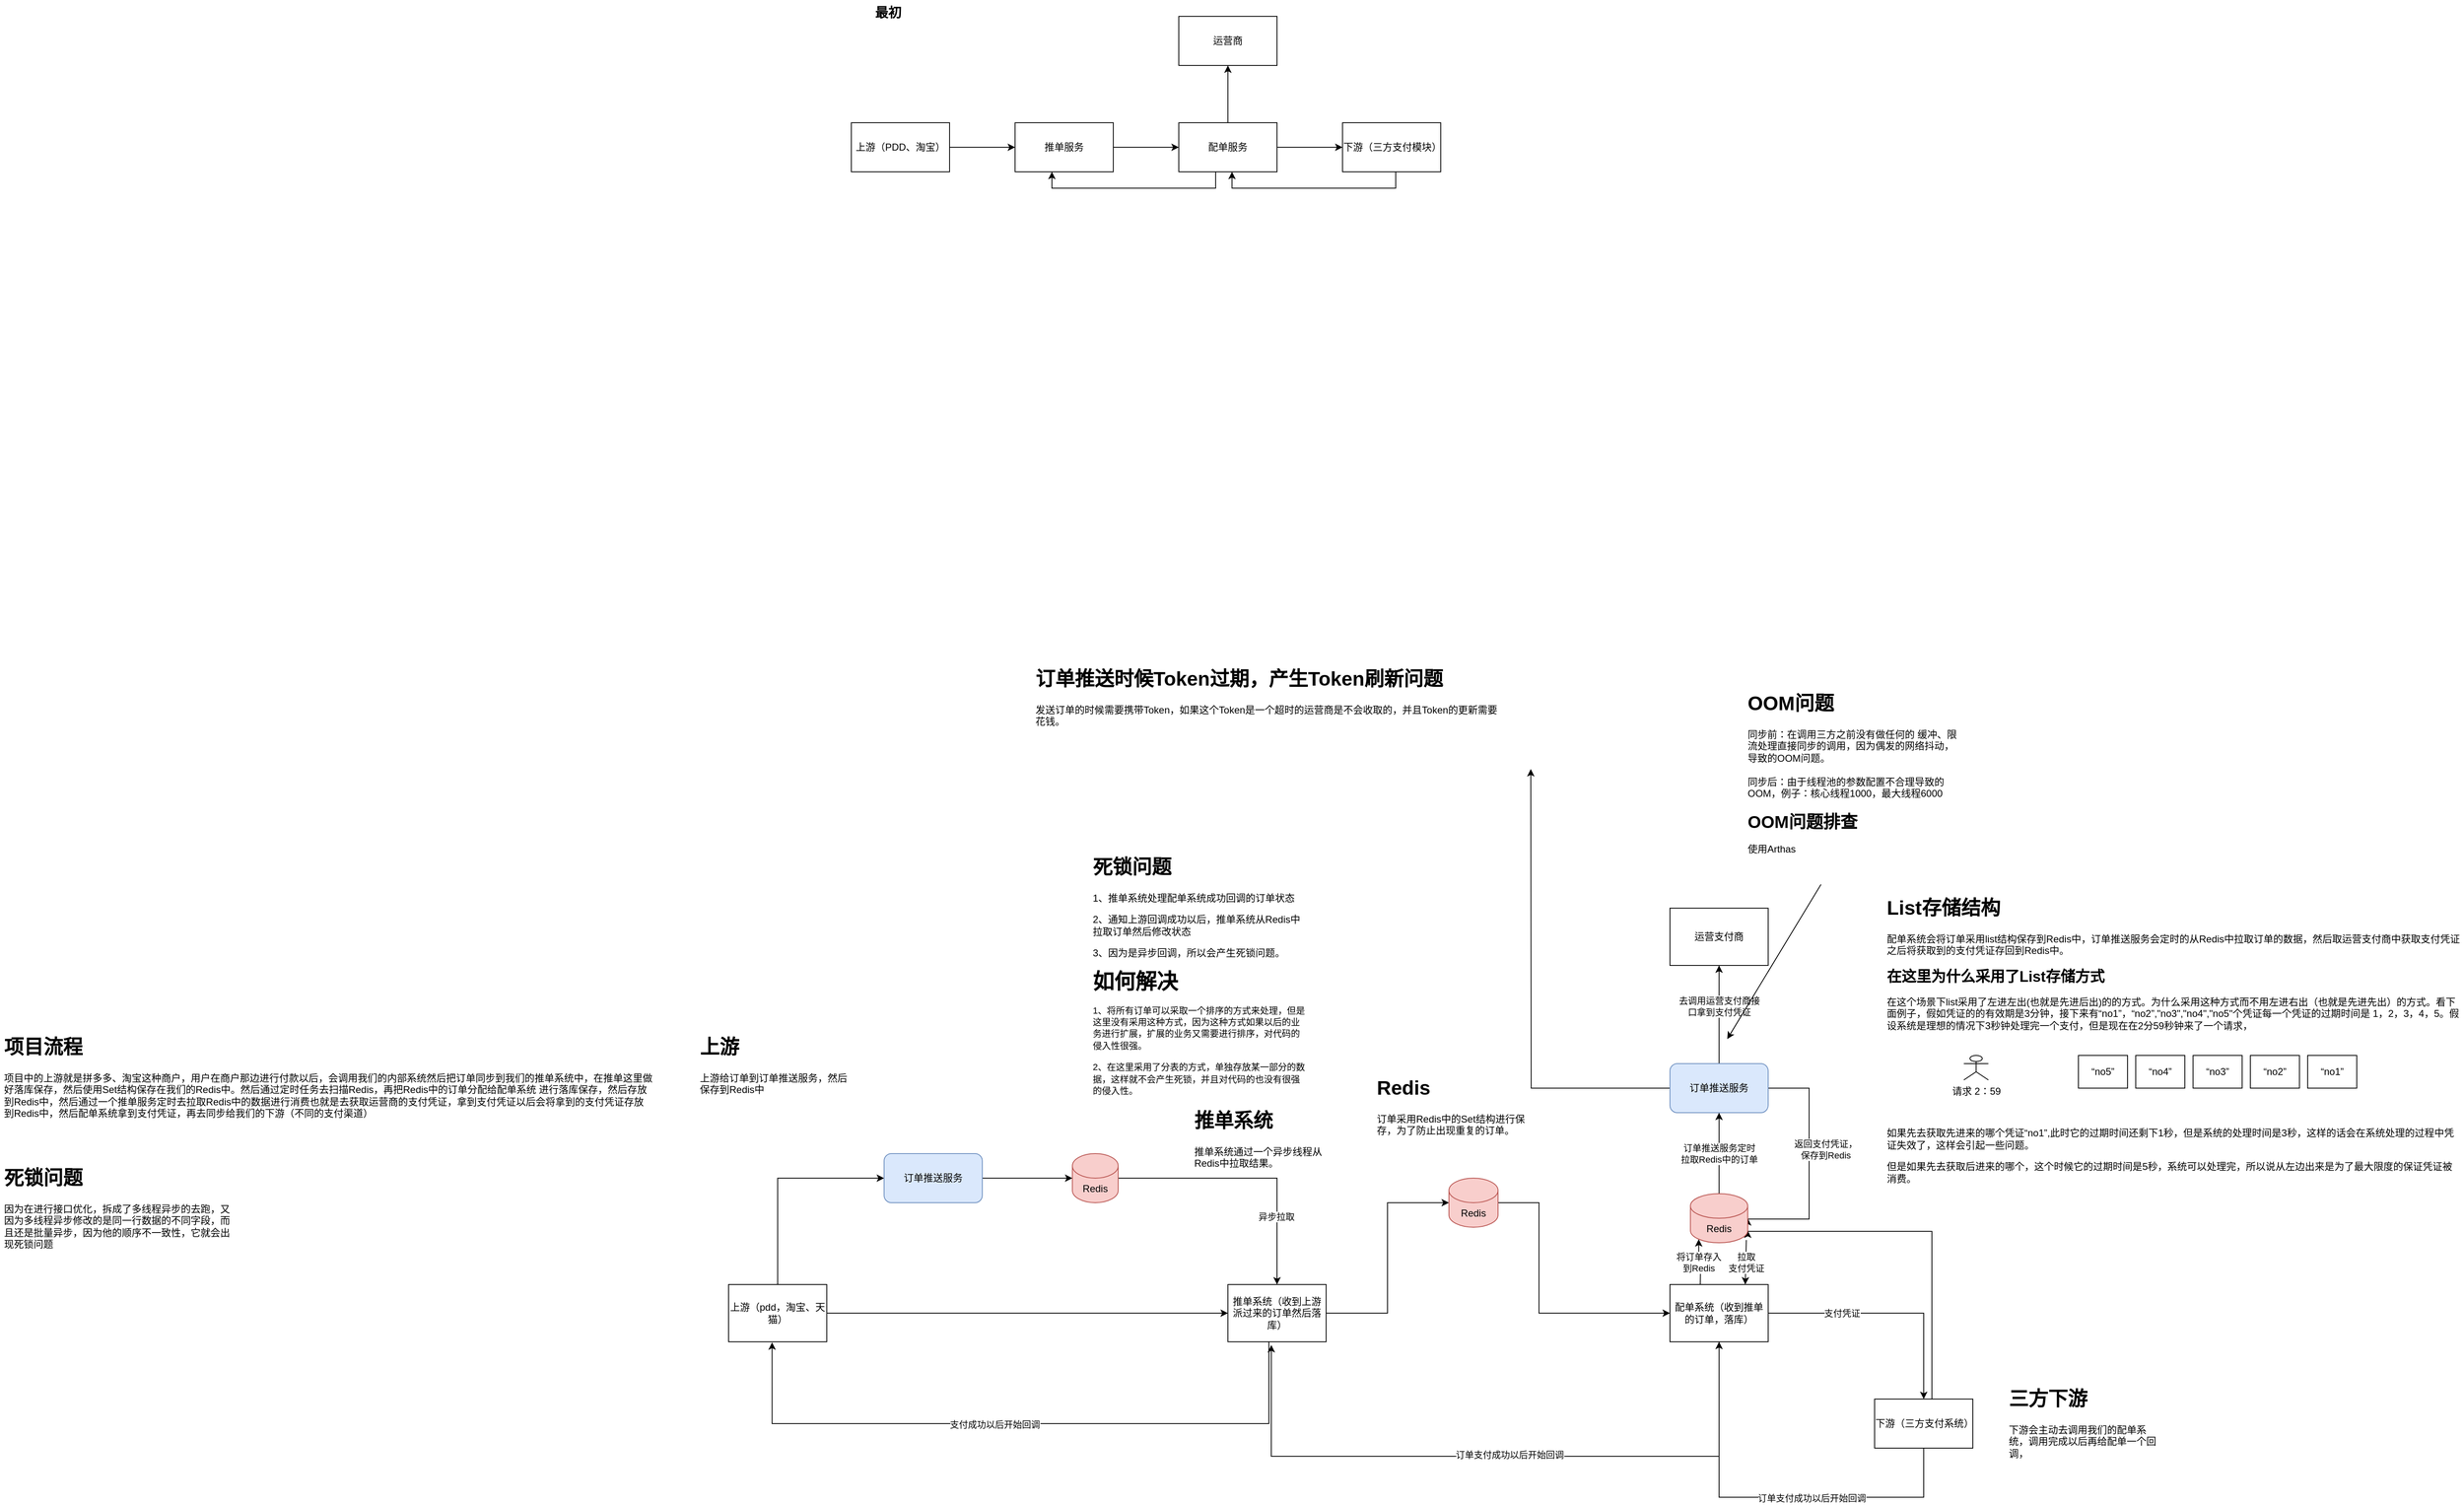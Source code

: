<mxfile version="21.1.7" type="github">
  <diagram name="第 1 页" id="uLm2FXyUYoYFo3uHgV7U">
    <mxGraphModel dx="2704" dy="1718" grid="1" gridSize="10" guides="1" tooltips="1" connect="1" arrows="1" fold="1" page="1" pageScale="1" pageWidth="827" pageHeight="1169" math="0" shadow="0">
      <root>
        <mxCell id="0" />
        <mxCell id="1" parent="0" />
        <mxCell id="qJ08ZY0-j0J5e2I6gDsd-131" style="edgeStyle=orthogonalEdgeStyle;rounded=0;orthogonalLoop=1;jettySize=auto;html=1;entryX=0;entryY=0.5;entryDx=0;entryDy=0;" parent="1" source="qJ08ZY0-j0J5e2I6gDsd-43" target="qJ08ZY0-j0J5e2I6gDsd-52" edge="1">
          <mxGeometry relative="1" as="geometry" />
        </mxCell>
        <mxCell id="-pIriCkgyuHUq5zg52J8-3" style="edgeStyle=orthogonalEdgeStyle;rounded=0;orthogonalLoop=1;jettySize=auto;html=1;entryX=0;entryY=0.5;entryDx=0;entryDy=0;" edge="1" parent="1" source="qJ08ZY0-j0J5e2I6gDsd-43" target="qJ08ZY0-j0J5e2I6gDsd-96">
          <mxGeometry relative="1" as="geometry">
            <Array as="points">
              <mxPoint x="-90" y="620" />
            </Array>
          </mxGeometry>
        </mxCell>
        <mxCell id="qJ08ZY0-j0J5e2I6gDsd-43" value="上游（pdd，淘宝、天猫）" style="rounded=0;whiteSpace=wrap;html=1;" parent="1" vertex="1">
          <mxGeometry x="-150" y="750" width="120" height="70" as="geometry" />
        </mxCell>
        <mxCell id="qJ08ZY0-j0J5e2I6gDsd-78" style="edgeStyle=orthogonalEdgeStyle;rounded=0;orthogonalLoop=1;jettySize=auto;html=1;entryX=0;entryY=0.5;entryDx=0;entryDy=0;entryPerimeter=0;" parent="1" source="qJ08ZY0-j0J5e2I6gDsd-52" target="qJ08ZY0-j0J5e2I6gDsd-77" edge="1">
          <mxGeometry relative="1" as="geometry" />
        </mxCell>
        <mxCell id="-pIriCkgyuHUq5zg52J8-7" style="edgeStyle=orthogonalEdgeStyle;rounded=0;orthogonalLoop=1;jettySize=auto;html=1;entryX=0.443;entryY=1.011;entryDx=0;entryDy=0;entryPerimeter=0;" edge="1" parent="1" source="qJ08ZY0-j0J5e2I6gDsd-52" target="qJ08ZY0-j0J5e2I6gDsd-43">
          <mxGeometry relative="1" as="geometry">
            <Array as="points">
              <mxPoint x="510" y="920" />
              <mxPoint x="-97" y="920" />
            </Array>
          </mxGeometry>
        </mxCell>
        <mxCell id="-pIriCkgyuHUq5zg52J8-8" value="支付成功以后开始回调" style="edgeLabel;html=1;align=center;verticalAlign=middle;resizable=0;points=[];" vertex="1" connectable="0" parent="-pIriCkgyuHUq5zg52J8-7">
          <mxGeometry x="0.081" y="1" relative="1" as="geometry">
            <mxPoint as="offset" />
          </mxGeometry>
        </mxCell>
        <mxCell id="qJ08ZY0-j0J5e2I6gDsd-52" value="推单系统（收到上游派过来的订单然后落库）" style="rounded=0;whiteSpace=wrap;html=1;" parent="1" vertex="1">
          <mxGeometry x="460" y="750" width="120" height="70" as="geometry" />
        </mxCell>
        <mxCell id="qJ08ZY0-j0J5e2I6gDsd-57" style="edgeStyle=orthogonalEdgeStyle;rounded=0;orthogonalLoop=1;jettySize=auto;html=1;" parent="1" source="qJ08ZY0-j0J5e2I6gDsd-54" target="qJ08ZY0-j0J5e2I6gDsd-56" edge="1">
          <mxGeometry relative="1" as="geometry" />
        </mxCell>
        <mxCell id="qJ08ZY0-j0J5e2I6gDsd-101" value="支付凭证" style="edgeLabel;html=1;align=center;verticalAlign=middle;resizable=0;points=[];" parent="qJ08ZY0-j0J5e2I6gDsd-57" vertex="1" connectable="0">
          <mxGeometry x="-0.113" y="-1" relative="1" as="geometry">
            <mxPoint x="-41" y="-1" as="offset" />
          </mxGeometry>
        </mxCell>
        <mxCell id="qJ08ZY0-j0J5e2I6gDsd-84" style="edgeStyle=orthogonalEdgeStyle;rounded=0;orthogonalLoop=1;jettySize=auto;html=1;entryX=0.442;entryY=1.057;entryDx=0;entryDy=0;entryPerimeter=0;" parent="1" source="qJ08ZY0-j0J5e2I6gDsd-54" target="qJ08ZY0-j0J5e2I6gDsd-52" edge="1">
          <mxGeometry relative="1" as="geometry">
            <Array as="points">
              <mxPoint x="1060" y="960" />
              <mxPoint x="513" y="960" />
            </Array>
          </mxGeometry>
        </mxCell>
        <mxCell id="qJ08ZY0-j0J5e2I6gDsd-85" value="订单支付成功以后开始回调" style="edgeLabel;html=1;align=center;verticalAlign=middle;resizable=0;points=[];" parent="qJ08ZY0-j0J5e2I6gDsd-84" vertex="1" connectable="0">
          <mxGeometry x="-0.038" y="-2" relative="1" as="geometry">
            <mxPoint as="offset" />
          </mxGeometry>
        </mxCell>
        <mxCell id="qJ08ZY0-j0J5e2I6gDsd-137" value="将订单存入&lt;br&gt;到Redis" style="edgeStyle=orthogonalEdgeStyle;rounded=0;orthogonalLoop=1;jettySize=auto;html=1;entryX=0.145;entryY=1;entryDx=0;entryDy=-4.35;entryPerimeter=0;" parent="1" target="qJ08ZY0-j0J5e2I6gDsd-60" edge="1">
          <mxGeometry relative="1" as="geometry">
            <mxPoint x="1037" y="700" as="targetPoint" />
            <mxPoint x="1037" y="750" as="sourcePoint" />
          </mxGeometry>
        </mxCell>
        <mxCell id="qJ08ZY0-j0J5e2I6gDsd-54" value="配单系统（收到推单的订单，落库）" style="rounded=0;whiteSpace=wrap;html=1;" parent="1" vertex="1">
          <mxGeometry x="1000" y="750" width="120" height="70" as="geometry" />
        </mxCell>
        <mxCell id="qJ08ZY0-j0J5e2I6gDsd-75" style="edgeStyle=orthogonalEdgeStyle;rounded=0;orthogonalLoop=1;jettySize=auto;html=1;entryX=0.5;entryY=1;entryDx=0;entryDy=0;" parent="1" source="qJ08ZY0-j0J5e2I6gDsd-56" target="qJ08ZY0-j0J5e2I6gDsd-54" edge="1">
          <mxGeometry relative="1" as="geometry">
            <Array as="points">
              <mxPoint x="1310" y="1010" />
              <mxPoint x="1060" y="1010" />
            </Array>
          </mxGeometry>
        </mxCell>
        <mxCell id="qJ08ZY0-j0J5e2I6gDsd-76" value="订单支付成功以后开始回调" style="edgeLabel;html=1;align=center;verticalAlign=middle;resizable=0;points=[];" parent="qJ08ZY0-j0J5e2I6gDsd-75" vertex="1" connectable="0">
          <mxGeometry x="-0.211" y="1" relative="1" as="geometry">
            <mxPoint as="offset" />
          </mxGeometry>
        </mxCell>
        <mxCell id="qJ08ZY0-j0J5e2I6gDsd-102" style="edgeStyle=orthogonalEdgeStyle;rounded=0;orthogonalLoop=1;jettySize=auto;html=1;entryX=1;entryY=1;entryDx=0;entryDy=-15;entryPerimeter=0;" parent="1" source="qJ08ZY0-j0J5e2I6gDsd-56" target="qJ08ZY0-j0J5e2I6gDsd-60" edge="1">
          <mxGeometry relative="1" as="geometry">
            <Array as="points">
              <mxPoint x="1320" y="685" />
            </Array>
          </mxGeometry>
        </mxCell>
        <mxCell id="qJ08ZY0-j0J5e2I6gDsd-56" value="下游（三方支付系统）" style="rounded=0;whiteSpace=wrap;html=1;" parent="1" vertex="1">
          <mxGeometry x="1250" y="890" width="120" height="60" as="geometry" />
        </mxCell>
        <mxCell id="qJ08ZY0-j0J5e2I6gDsd-69" style="edgeStyle=orthogonalEdgeStyle;rounded=0;orthogonalLoop=1;jettySize=auto;html=1;" parent="1" source="qJ08ZY0-j0J5e2I6gDsd-58" target="qJ08ZY0-j0J5e2I6gDsd-62" edge="1">
          <mxGeometry relative="1" as="geometry" />
        </mxCell>
        <mxCell id="qJ08ZY0-j0J5e2I6gDsd-74" value="去调用运营支付商接&lt;br&gt;口拿到支付凭证" style="edgeLabel;html=1;align=center;verticalAlign=middle;resizable=0;points=[];" parent="qJ08ZY0-j0J5e2I6gDsd-69" vertex="1" connectable="0">
          <mxGeometry x="0.265" y="-1" relative="1" as="geometry">
            <mxPoint x="-1" y="6" as="offset" />
          </mxGeometry>
        </mxCell>
        <mxCell id="qJ08ZY0-j0J5e2I6gDsd-72" value="返回支付凭证，&lt;br&gt;保存到Redis" style="edgeStyle=orthogonalEdgeStyle;rounded=0;orthogonalLoop=1;jettySize=auto;html=1;entryX=1;entryY=0.5;entryDx=0;entryDy=0;entryPerimeter=0;" parent="1" source="qJ08ZY0-j0J5e2I6gDsd-58" target="qJ08ZY0-j0J5e2I6gDsd-60" edge="1">
          <mxGeometry x="-0.13" y="20" relative="1" as="geometry">
            <Array as="points">
              <mxPoint x="1170" y="510" />
              <mxPoint x="1170" y="670" />
            </Array>
            <mxPoint as="offset" />
          </mxGeometry>
        </mxCell>
        <mxCell id="qJ08ZY0-j0J5e2I6gDsd-111" style="edgeStyle=orthogonalEdgeStyle;rounded=0;orthogonalLoop=1;jettySize=auto;html=1;" parent="1" source="qJ08ZY0-j0J5e2I6gDsd-58" edge="1">
          <mxGeometry relative="1" as="geometry">
            <mxPoint x="830" y="120" as="targetPoint" />
          </mxGeometry>
        </mxCell>
        <mxCell id="qJ08ZY0-j0J5e2I6gDsd-58" value="订单推送服务" style="rounded=1;whiteSpace=wrap;html=1;fillColor=#dae8fc;strokeColor=#6c8ebf;" parent="1" vertex="1">
          <mxGeometry x="1000" y="480" width="120" height="60" as="geometry" />
        </mxCell>
        <mxCell id="qJ08ZY0-j0J5e2I6gDsd-70" value="订单推送服务定时&lt;br&gt;拉取Redis中的订单" style="edgeStyle=orthogonalEdgeStyle;rounded=0;orthogonalLoop=1;jettySize=auto;html=1;" parent="1" source="qJ08ZY0-j0J5e2I6gDsd-60" target="qJ08ZY0-j0J5e2I6gDsd-58" edge="1">
          <mxGeometry relative="1" as="geometry" />
        </mxCell>
        <mxCell id="qJ08ZY0-j0J5e2I6gDsd-60" value="Redis" style="shape=cylinder3;whiteSpace=wrap;html=1;boundedLbl=1;backgroundOutline=1;size=15;fillColor=#f8cecc;strokeColor=#b85450;" parent="1" vertex="1">
          <mxGeometry x="1025" y="639" width="70" height="60" as="geometry" />
        </mxCell>
        <mxCell id="qJ08ZY0-j0J5e2I6gDsd-62" value="运营支付商" style="rounded=0;whiteSpace=wrap;html=1;" parent="1" vertex="1">
          <mxGeometry x="1000" y="290" width="120" height="70" as="geometry" />
        </mxCell>
        <mxCell id="qJ08ZY0-j0J5e2I6gDsd-73" value="" style="group" parent="1" vertex="1" connectable="0">
          <mxGeometry y="-820" width="720" height="230" as="geometry" />
        </mxCell>
        <mxCell id="qJ08ZY0-j0J5e2I6gDsd-1" value="上游（PDD、淘宝）" style="rounded=0;whiteSpace=wrap;html=1;" parent="qJ08ZY0-j0J5e2I6gDsd-73" vertex="1">
          <mxGeometry y="150" width="120" height="60" as="geometry" />
        </mxCell>
        <mxCell id="qJ08ZY0-j0J5e2I6gDsd-2" value="推单服务" style="rounded=0;whiteSpace=wrap;html=1;" parent="qJ08ZY0-j0J5e2I6gDsd-73" vertex="1">
          <mxGeometry x="200" y="150" width="120" height="60" as="geometry" />
        </mxCell>
        <mxCell id="qJ08ZY0-j0J5e2I6gDsd-5" style="edgeStyle=orthogonalEdgeStyle;rounded=0;orthogonalLoop=1;jettySize=auto;html=1;entryX=0;entryY=0.5;entryDx=0;entryDy=0;" parent="qJ08ZY0-j0J5e2I6gDsd-73" source="qJ08ZY0-j0J5e2I6gDsd-1" target="qJ08ZY0-j0J5e2I6gDsd-2" edge="1">
          <mxGeometry relative="1" as="geometry" />
        </mxCell>
        <mxCell id="qJ08ZY0-j0J5e2I6gDsd-3" value="最初" style="text;html=1;strokeColor=none;fillColor=none;align=center;verticalAlign=middle;whiteSpace=wrap;rounded=0;fontSize=16;fontStyle=1" parent="qJ08ZY0-j0J5e2I6gDsd-73" vertex="1">
          <mxGeometry width="90" height="30" as="geometry" />
        </mxCell>
        <mxCell id="qJ08ZY0-j0J5e2I6gDsd-6" value="配单服务" style="rounded=0;whiteSpace=wrap;html=1;" parent="qJ08ZY0-j0J5e2I6gDsd-73" vertex="1">
          <mxGeometry x="400" y="150" width="120" height="60" as="geometry" />
        </mxCell>
        <mxCell id="qJ08ZY0-j0J5e2I6gDsd-7" style="edgeStyle=orthogonalEdgeStyle;rounded=0;orthogonalLoop=1;jettySize=auto;html=1;entryX=0;entryY=0.5;entryDx=0;entryDy=0;" parent="qJ08ZY0-j0J5e2I6gDsd-73" source="qJ08ZY0-j0J5e2I6gDsd-2" target="qJ08ZY0-j0J5e2I6gDsd-6" edge="1">
          <mxGeometry relative="1" as="geometry" />
        </mxCell>
        <mxCell id="qJ08ZY0-j0J5e2I6gDsd-12" style="edgeStyle=orthogonalEdgeStyle;rounded=0;orthogonalLoop=1;jettySize=auto;html=1;entryX=0.5;entryY=1;entryDx=0;entryDy=0;" parent="qJ08ZY0-j0J5e2I6gDsd-73" edge="1">
          <mxGeometry relative="1" as="geometry">
            <mxPoint x="665" y="210" as="sourcePoint" />
            <mxPoint x="465" y="210" as="targetPoint" />
            <Array as="points">
              <mxPoint x="665" y="230" />
              <mxPoint x="465" y="230" />
            </Array>
          </mxGeometry>
        </mxCell>
        <mxCell id="qJ08ZY0-j0J5e2I6gDsd-8" value="下游（三方支付模块）" style="rounded=0;whiteSpace=wrap;html=1;" parent="qJ08ZY0-j0J5e2I6gDsd-73" vertex="1">
          <mxGeometry x="600" y="150" width="120" height="60" as="geometry" />
        </mxCell>
        <mxCell id="qJ08ZY0-j0J5e2I6gDsd-9" style="edgeStyle=orthogonalEdgeStyle;rounded=0;orthogonalLoop=1;jettySize=auto;html=1;entryX=0;entryY=0.5;entryDx=0;entryDy=0;" parent="qJ08ZY0-j0J5e2I6gDsd-73" source="qJ08ZY0-j0J5e2I6gDsd-6" target="qJ08ZY0-j0J5e2I6gDsd-8" edge="1">
          <mxGeometry relative="1" as="geometry" />
        </mxCell>
        <mxCell id="qJ08ZY0-j0J5e2I6gDsd-10" value="运营商" style="rounded=0;whiteSpace=wrap;html=1;" parent="qJ08ZY0-j0J5e2I6gDsd-73" vertex="1">
          <mxGeometry x="400" y="20" width="120" height="60" as="geometry" />
        </mxCell>
        <mxCell id="qJ08ZY0-j0J5e2I6gDsd-11" style="edgeStyle=orthogonalEdgeStyle;rounded=0;orthogonalLoop=1;jettySize=auto;html=1;entryX=0.5;entryY=1;entryDx=0;entryDy=0;" parent="qJ08ZY0-j0J5e2I6gDsd-73" source="qJ08ZY0-j0J5e2I6gDsd-6" target="qJ08ZY0-j0J5e2I6gDsd-10" edge="1">
          <mxGeometry relative="1" as="geometry" />
        </mxCell>
        <mxCell id="qJ08ZY0-j0J5e2I6gDsd-13" style="edgeStyle=orthogonalEdgeStyle;rounded=0;orthogonalLoop=1;jettySize=auto;html=1;entryX=0.5;entryY=1;entryDx=0;entryDy=0;" parent="qJ08ZY0-j0J5e2I6gDsd-73" edge="1">
          <mxGeometry relative="1" as="geometry">
            <mxPoint x="445" y="210" as="sourcePoint" />
            <mxPoint x="245" y="210" as="targetPoint" />
            <Array as="points">
              <mxPoint x="445" y="230" />
              <mxPoint x="245" y="230" />
            </Array>
          </mxGeometry>
        </mxCell>
        <mxCell id="qJ08ZY0-j0J5e2I6gDsd-79" style="edgeStyle=orthogonalEdgeStyle;rounded=0;orthogonalLoop=1;jettySize=auto;html=1;" parent="1" source="qJ08ZY0-j0J5e2I6gDsd-77" target="qJ08ZY0-j0J5e2I6gDsd-54" edge="1">
          <mxGeometry relative="1" as="geometry">
            <Array as="points">
              <mxPoint x="840" y="650" />
              <mxPoint x="840" y="785" />
            </Array>
          </mxGeometry>
        </mxCell>
        <mxCell id="qJ08ZY0-j0J5e2I6gDsd-77" value="Redis" style="shape=cylinder3;whiteSpace=wrap;html=1;boundedLbl=1;backgroundOutline=1;size=15;fillColor=#f8cecc;strokeColor=#b85450;" parent="1" vertex="1">
          <mxGeometry x="730" y="620" width="60" height="60" as="geometry" />
        </mxCell>
        <mxCell id="qJ08ZY0-j0J5e2I6gDsd-81" value="&lt;h1&gt;Redis&lt;/h1&gt;&lt;div&gt;订单采用Redis中的Set结构进行保存，为了防止出现重复的订单。&lt;/div&gt;" style="text;html=1;strokeColor=none;fillColor=none;spacing=5;spacingTop=-20;whiteSpace=wrap;overflow=hidden;rounded=0;" parent="1" vertex="1">
          <mxGeometry x="637" y="490" width="190" height="120" as="geometry" />
        </mxCell>
        <mxCell id="qJ08ZY0-j0J5e2I6gDsd-94" value="&lt;h1&gt;死锁问题&lt;/h1&gt;&lt;p&gt;1、推单系统处理配单系统成功回调的订单状态&lt;/p&gt;&lt;p&gt;2、通知上游回调成功以后，推单系统从Redis中拉取订单然后修改状态&lt;/p&gt;&lt;p&gt;3、因为是异步回调，所以会产生死锁问题。&lt;/p&gt;&lt;p&gt;&lt;b&gt;&lt;font style=&quot;font-size: 26px;&quot;&gt;如何解决&lt;/font&gt;&lt;/b&gt;&lt;/p&gt;&lt;p&gt;&lt;font style=&quot;font-size: 11px;&quot;&gt;1、将所有订单可以采取一个排序的方式来处理，但是这里没有采用这种方式，因为这种方式如果以后的业务进行扩展，扩展的业务又需要进行排序，对代码的侵入性很强。&lt;/font&gt;&lt;/p&gt;&lt;p&gt;&lt;font style=&quot;font-size: 11px;&quot;&gt;2、在这里采用了分表的方式，单独存放某一部分的数据，这样就不会产生死锁，并且对代码的也没有很强的侵入性。&lt;/font&gt;&lt;/p&gt;" style="text;html=1;strokeColor=none;fillColor=none;spacing=5;spacingTop=-20;whiteSpace=wrap;overflow=hidden;rounded=0;" parent="1" vertex="1">
          <mxGeometry x="290" y="220" width="270" height="310" as="geometry" />
        </mxCell>
        <mxCell id="-pIriCkgyuHUq5zg52J8-5" style="edgeStyle=orthogonalEdgeStyle;rounded=0;orthogonalLoop=1;jettySize=auto;html=1;entryX=0.5;entryY=0;entryDx=0;entryDy=0;" edge="1" parent="1" source="qJ08ZY0-j0J5e2I6gDsd-95" target="qJ08ZY0-j0J5e2I6gDsd-52">
          <mxGeometry relative="1" as="geometry" />
        </mxCell>
        <mxCell id="-pIriCkgyuHUq5zg52J8-6" value="异步拉取" style="edgeLabel;html=1;align=center;verticalAlign=middle;resizable=0;points=[];" vertex="1" connectable="0" parent="-pIriCkgyuHUq5zg52J8-5">
          <mxGeometry x="0.488" y="-1" relative="1" as="geometry">
            <mxPoint as="offset" />
          </mxGeometry>
        </mxCell>
        <mxCell id="qJ08ZY0-j0J5e2I6gDsd-95" value="Redis" style="shape=cylinder3;whiteSpace=wrap;html=1;boundedLbl=1;backgroundOutline=1;size=15;fillColor=#f8cecc;strokeColor=#b85450;" parent="1" vertex="1">
          <mxGeometry x="270" y="590" width="56" height="60" as="geometry" />
        </mxCell>
        <mxCell id="-pIriCkgyuHUq5zg52J8-4" style="edgeStyle=orthogonalEdgeStyle;rounded=0;orthogonalLoop=1;jettySize=auto;html=1;entryX=0;entryY=0.5;entryDx=0;entryDy=0;entryPerimeter=0;" edge="1" parent="1" source="qJ08ZY0-j0J5e2I6gDsd-96" target="qJ08ZY0-j0J5e2I6gDsd-95">
          <mxGeometry relative="1" as="geometry" />
        </mxCell>
        <mxCell id="qJ08ZY0-j0J5e2I6gDsd-96" value="订单推送服务" style="rounded=1;whiteSpace=wrap;html=1;fillColor=#dae8fc;strokeColor=#6c8ebf;" parent="1" vertex="1">
          <mxGeometry x="40" y="590" width="120" height="60" as="geometry" />
        </mxCell>
        <mxCell id="qJ08ZY0-j0J5e2I6gDsd-99" value="&lt;h1&gt;上游&lt;/h1&gt;&lt;div&gt;上游给订单到订单推送服务，然后保存到Redis中&lt;/div&gt;" style="text;html=1;strokeColor=none;fillColor=none;spacing=5;spacingTop=-20;whiteSpace=wrap;overflow=hidden;rounded=0;" parent="1" vertex="1">
          <mxGeometry x="-190" y="440" width="190" height="120" as="geometry" />
        </mxCell>
        <mxCell id="qJ08ZY0-j0J5e2I6gDsd-100" value="&lt;h1&gt;推单系统&lt;/h1&gt;&lt;p&gt;推单系统通过一个异步线程从Redis中拉取结果。&lt;/p&gt;" style="text;html=1;strokeColor=none;fillColor=none;spacing=5;spacingTop=-20;whiteSpace=wrap;overflow=hidden;rounded=0;" parent="1" vertex="1">
          <mxGeometry x="414" y="530" width="190" height="120" as="geometry" />
        </mxCell>
        <mxCell id="qJ08ZY0-j0J5e2I6gDsd-110" value="" style="group" parent="1" vertex="1" connectable="0">
          <mxGeometry x="1260" y="270" width="709" height="370" as="geometry" />
        </mxCell>
        <mxCell id="qJ08ZY0-j0J5e2I6gDsd-71" value="&lt;h1&gt;List存储结构&lt;/h1&gt;&lt;p&gt;配单系统会将订单采用list结构保存到Redis中，订单推送服务会定时的从Redis中拉取订单的数据，然后取运营支付商中获取支付凭证之后将获取到的支付凭证存回到Redis中。&lt;br&gt;&lt;br&gt;&lt;span style=&quot;font-size: 18px;&quot;&gt;&lt;b&gt;在这里为什么采用了List存储方式&lt;/b&gt;&lt;/span&gt;&lt;/p&gt;&lt;p&gt;在这个场景下list采用了左进左出(也就是先进后出)的的方式。为什么采用这种方式而不用左进右出（也就是先进先出）的方式。看下面例子，假如凭证的的有效期是3分钟，接下来有“no1”，“no2”,&quot;no3&quot;,&quot;no4&quot;,&quot;no5&quot;个凭证每一个凭证的过期时间是 1，2，3，4，5。假设系统是理想的情况下3秒钟处理完一个支付，但是现在在2分59秒钟来了一个请求，&lt;/p&gt;&lt;p&gt;&lt;br&gt;&lt;/p&gt;&lt;p&gt;&lt;br&gt;&lt;/p&gt;&lt;p&gt;&lt;br&gt;&lt;/p&gt;&lt;p&gt;&lt;br&gt;&lt;/p&gt;&lt;p&gt;如果先去获取先进来的哪个凭证“no1”,此时它的过期时间还剩下1秒，但是系统的处理时间是3秒，这样的话会在系统处理的过程中凭证失效了，这样会引起一些问题。&lt;/p&gt;&lt;p&gt;但是如果先去获取后进来的哪个，这个时候它的过期时间是5秒，系统可以处理完，所以说从左边出来是为了最大限度的保证凭证被消费。&lt;/p&gt;&lt;p&gt;&lt;br&gt;&lt;/p&gt;" style="text;html=1;strokeColor=none;fillColor=none;spacing=5;spacingTop=-20;whiteSpace=wrap;overflow=hidden;rounded=0;" parent="qJ08ZY0-j0J5e2I6gDsd-110" vertex="1">
          <mxGeometry width="709" height="370" as="geometry" />
        </mxCell>
        <mxCell id="qJ08ZY0-j0J5e2I6gDsd-103" value="请求 2：59" style="shape=umlActor;verticalLabelPosition=bottom;verticalAlign=top;html=1;outlineConnect=0;" parent="qJ08ZY0-j0J5e2I6gDsd-110" vertex="1">
          <mxGeometry x="99" y="200" width="30" height="30" as="geometry" />
        </mxCell>
        <mxCell id="qJ08ZY0-j0J5e2I6gDsd-104" value="“no5”" style="rounded=0;whiteSpace=wrap;html=1;" parent="qJ08ZY0-j0J5e2I6gDsd-110" vertex="1">
          <mxGeometry x="239" y="200" width="60" height="40" as="geometry" />
        </mxCell>
        <mxCell id="qJ08ZY0-j0J5e2I6gDsd-105" value="“no3”" style="rounded=0;whiteSpace=wrap;html=1;" parent="qJ08ZY0-j0J5e2I6gDsd-110" vertex="1">
          <mxGeometry x="379" y="200" width="60" height="40" as="geometry" />
        </mxCell>
        <mxCell id="qJ08ZY0-j0J5e2I6gDsd-106" value="“no4”" style="rounded=0;whiteSpace=wrap;html=1;" parent="qJ08ZY0-j0J5e2I6gDsd-110" vertex="1">
          <mxGeometry x="309" y="200" width="60" height="40" as="geometry" />
        </mxCell>
        <mxCell id="qJ08ZY0-j0J5e2I6gDsd-108" value="“no2”" style="rounded=0;whiteSpace=wrap;html=1;" parent="qJ08ZY0-j0J5e2I6gDsd-110" vertex="1">
          <mxGeometry x="449" y="200" width="60" height="40" as="geometry" />
        </mxCell>
        <mxCell id="qJ08ZY0-j0J5e2I6gDsd-109" value="“no1”" style="rounded=0;whiteSpace=wrap;html=1;" parent="qJ08ZY0-j0J5e2I6gDsd-110" vertex="1">
          <mxGeometry x="519" y="200" width="60" height="40" as="geometry" />
        </mxCell>
        <mxCell id="qJ08ZY0-j0J5e2I6gDsd-120" value="&lt;h1&gt;订单推送时候Token过期，产生Token刷新问题&lt;/h1&gt;&lt;div&gt;发送订单的时候需要携带Token，如果这个Token是一个超时的运营商是不会收取的，并且Token的更新需要花钱。&lt;/div&gt;&lt;div&gt;&lt;br&gt;&lt;/div&gt;&lt;div&gt;&lt;br&gt;&lt;/div&gt;&lt;p&gt;&lt;br&gt;&lt;/p&gt;" style="text;html=1;strokeColor=none;fillColor=none;spacing=5;spacingTop=-20;whiteSpace=wrap;overflow=hidden;rounded=0;" parent="1" vertex="1">
          <mxGeometry x="220" y="-10" width="580" height="120" as="geometry" />
        </mxCell>
        <mxCell id="qJ08ZY0-j0J5e2I6gDsd-122" value="&lt;h1&gt;三方下游&lt;/h1&gt;&lt;div&gt;下游会主动去调用我们的配单系统，调用完成以后再给配单一个回调，&lt;/div&gt;" style="text;html=1;strokeColor=none;fillColor=none;spacing=5;spacingTop=-20;whiteSpace=wrap;overflow=hidden;rounded=0;" parent="1" vertex="1">
          <mxGeometry x="1409" y="870" width="190" height="120" as="geometry" />
        </mxCell>
        <mxCell id="qJ08ZY0-j0J5e2I6gDsd-133" value="&lt;h1&gt;项目流程&lt;/h1&gt;&lt;div&gt;项目中的上游就是拼多多、淘宝这种商户，用户在商户那边进行付款以后，会调用我们的内部系统然后把订单同步到我们的推单系统中，在推单这里做好落库保存，然后使用Set结构保存在我们的Redis中。然后通过定时任务去扫描Redis，再把Redis中的订单分配给配单系统 进行落库保存，然后存放到Redis中，然后通过一个推单服务定时去拉取Redis中的数据进行消费也就是去获取运营商的支付凭证，拿到支付凭证以后会将拿到的支付凭证存放到Redis中，然后配单系统拿到支付凭证，再去同步给我们的下游（不同的支付渠道）&lt;/div&gt;" style="text;html=1;strokeColor=none;fillColor=none;spacing=5;spacingTop=-20;whiteSpace=wrap;overflow=hidden;rounded=0;" parent="1" vertex="1">
          <mxGeometry x="-1040" y="440" width="800" height="120" as="geometry" />
        </mxCell>
        <mxCell id="qJ08ZY0-j0J5e2I6gDsd-134" value="&lt;h1&gt;死锁问题&lt;/h1&gt;&lt;div&gt;因为在进行接口优化，拆成了多线程异步的去跑，又因为多线程异步修改的是同一行数据的不同字段，而且还是批量异步，因为他的顺序不一致性，它就会出现死锁问题&lt;/div&gt;" style="text;html=1;strokeColor=none;fillColor=none;spacing=5;spacingTop=-20;whiteSpace=wrap;overflow=hidden;rounded=0;" parent="1" vertex="1">
          <mxGeometry x="-1040" y="600" width="290" height="120" as="geometry" />
        </mxCell>
        <mxCell id="qJ08ZY0-j0J5e2I6gDsd-135" value="拉取&lt;br&gt;支付凭证" style="endArrow=classic;html=1;rounded=0;exitX=0.855;exitY=1;exitDx=0;exitDy=-4.35;exitPerimeter=0;" parent="1" edge="1">
          <mxGeometry width="50" height="50" relative="1" as="geometry">
            <mxPoint x="1093.3" y="695.65" as="sourcePoint" />
            <mxPoint x="1092" y="750" as="targetPoint" />
            <Array as="points" />
          </mxGeometry>
        </mxCell>
        <mxCell id="qJ08ZY0-j0J5e2I6gDsd-139" value="&lt;h1&gt;OOM问题&lt;/h1&gt;&lt;div&gt;同步前：在调用三方之前没有做任何的 缓冲、限流处理直接同步的调用，因为偶发的网络抖动，导致的OOM问题。&lt;/div&gt;&lt;div&gt;&lt;br&gt;&lt;/div&gt;&lt;div&gt;同步后：由于线程池的参数配置不合理导致的OOM，例子：核心线程1000，最大线程6000&lt;/div&gt;&lt;div&gt;&lt;br&gt;&lt;/div&gt;&lt;div&gt;&lt;font style=&quot;font-size: 21px;&quot;&gt;&lt;b&gt;OOM问题排查&lt;/b&gt;&lt;/font&gt;&lt;/div&gt;&lt;div&gt;&lt;br&gt;&lt;/div&gt;&lt;div&gt;&lt;font style=&quot;font-size: 12px;&quot;&gt;使用Arthas&lt;/font&gt;&lt;/div&gt;" style="text;html=1;strokeColor=none;fillColor=none;spacing=5;spacingTop=-20;whiteSpace=wrap;overflow=hidden;rounded=0;" parent="1" vertex="1">
          <mxGeometry x="1090" y="20" width="270" height="240" as="geometry" />
        </mxCell>
        <mxCell id="qJ08ZY0-j0J5e2I6gDsd-140" value="" style="endArrow=classic;html=1;rounded=0;exitX=0.35;exitY=1.004;exitDx=0;exitDy=0;exitPerimeter=0;" parent="1" source="qJ08ZY0-j0J5e2I6gDsd-139" edge="1">
          <mxGeometry width="50" height="50" relative="1" as="geometry">
            <mxPoint x="1180" y="290" as="sourcePoint" />
            <mxPoint x="1070" y="450" as="targetPoint" />
          </mxGeometry>
        </mxCell>
      </root>
    </mxGraphModel>
  </diagram>
</mxfile>
